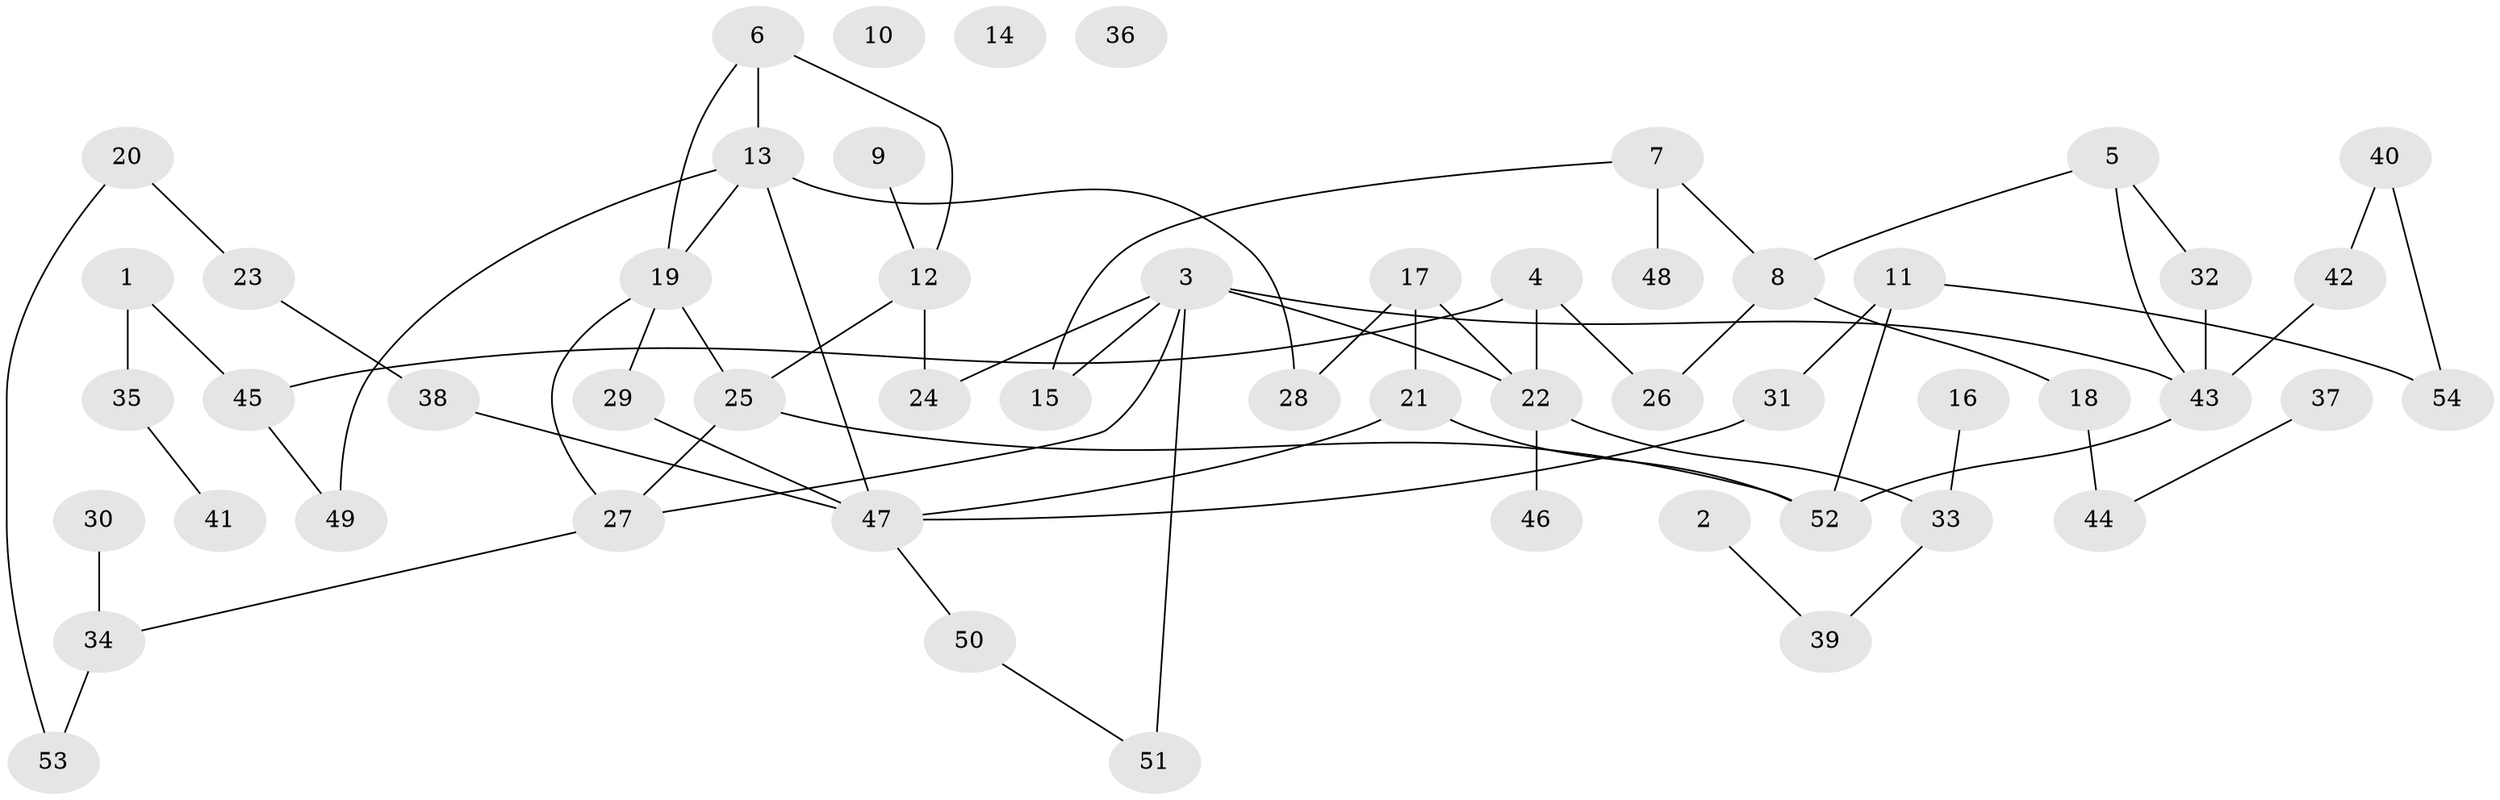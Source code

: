 // coarse degree distribution, {0: 0.1111111111111111, 4: 0.14814814814814814, 3: 0.037037037037037035, 2: 0.48148148148148145, 1: 0.1111111111111111, 6: 0.037037037037037035, 7: 0.037037037037037035, 5: 0.037037037037037035}
// Generated by graph-tools (version 1.1) at 2025/43/03/04/25 21:43:25]
// undirected, 54 vertices, 67 edges
graph export_dot {
graph [start="1"]
  node [color=gray90,style=filled];
  1;
  2;
  3;
  4;
  5;
  6;
  7;
  8;
  9;
  10;
  11;
  12;
  13;
  14;
  15;
  16;
  17;
  18;
  19;
  20;
  21;
  22;
  23;
  24;
  25;
  26;
  27;
  28;
  29;
  30;
  31;
  32;
  33;
  34;
  35;
  36;
  37;
  38;
  39;
  40;
  41;
  42;
  43;
  44;
  45;
  46;
  47;
  48;
  49;
  50;
  51;
  52;
  53;
  54;
  1 -- 35;
  1 -- 45;
  2 -- 39;
  3 -- 15;
  3 -- 22;
  3 -- 24;
  3 -- 27;
  3 -- 43;
  3 -- 51;
  4 -- 22;
  4 -- 26;
  4 -- 45;
  5 -- 8;
  5 -- 32;
  5 -- 43;
  6 -- 12;
  6 -- 13;
  6 -- 19;
  7 -- 8;
  7 -- 15;
  7 -- 48;
  8 -- 18;
  8 -- 26;
  9 -- 12;
  11 -- 31;
  11 -- 52;
  11 -- 54;
  12 -- 24;
  12 -- 25;
  13 -- 19;
  13 -- 28;
  13 -- 47;
  13 -- 49;
  16 -- 33;
  17 -- 21;
  17 -- 22;
  17 -- 28;
  18 -- 44;
  19 -- 25;
  19 -- 27;
  19 -- 29;
  20 -- 23;
  20 -- 53;
  21 -- 47;
  21 -- 52;
  22 -- 33;
  22 -- 46;
  23 -- 38;
  25 -- 27;
  25 -- 52;
  27 -- 34;
  29 -- 47;
  30 -- 34;
  31 -- 47;
  32 -- 43;
  33 -- 39;
  34 -- 53;
  35 -- 41;
  37 -- 44;
  38 -- 47;
  40 -- 42;
  40 -- 54;
  42 -- 43;
  43 -- 52;
  45 -- 49;
  47 -- 50;
  50 -- 51;
}
